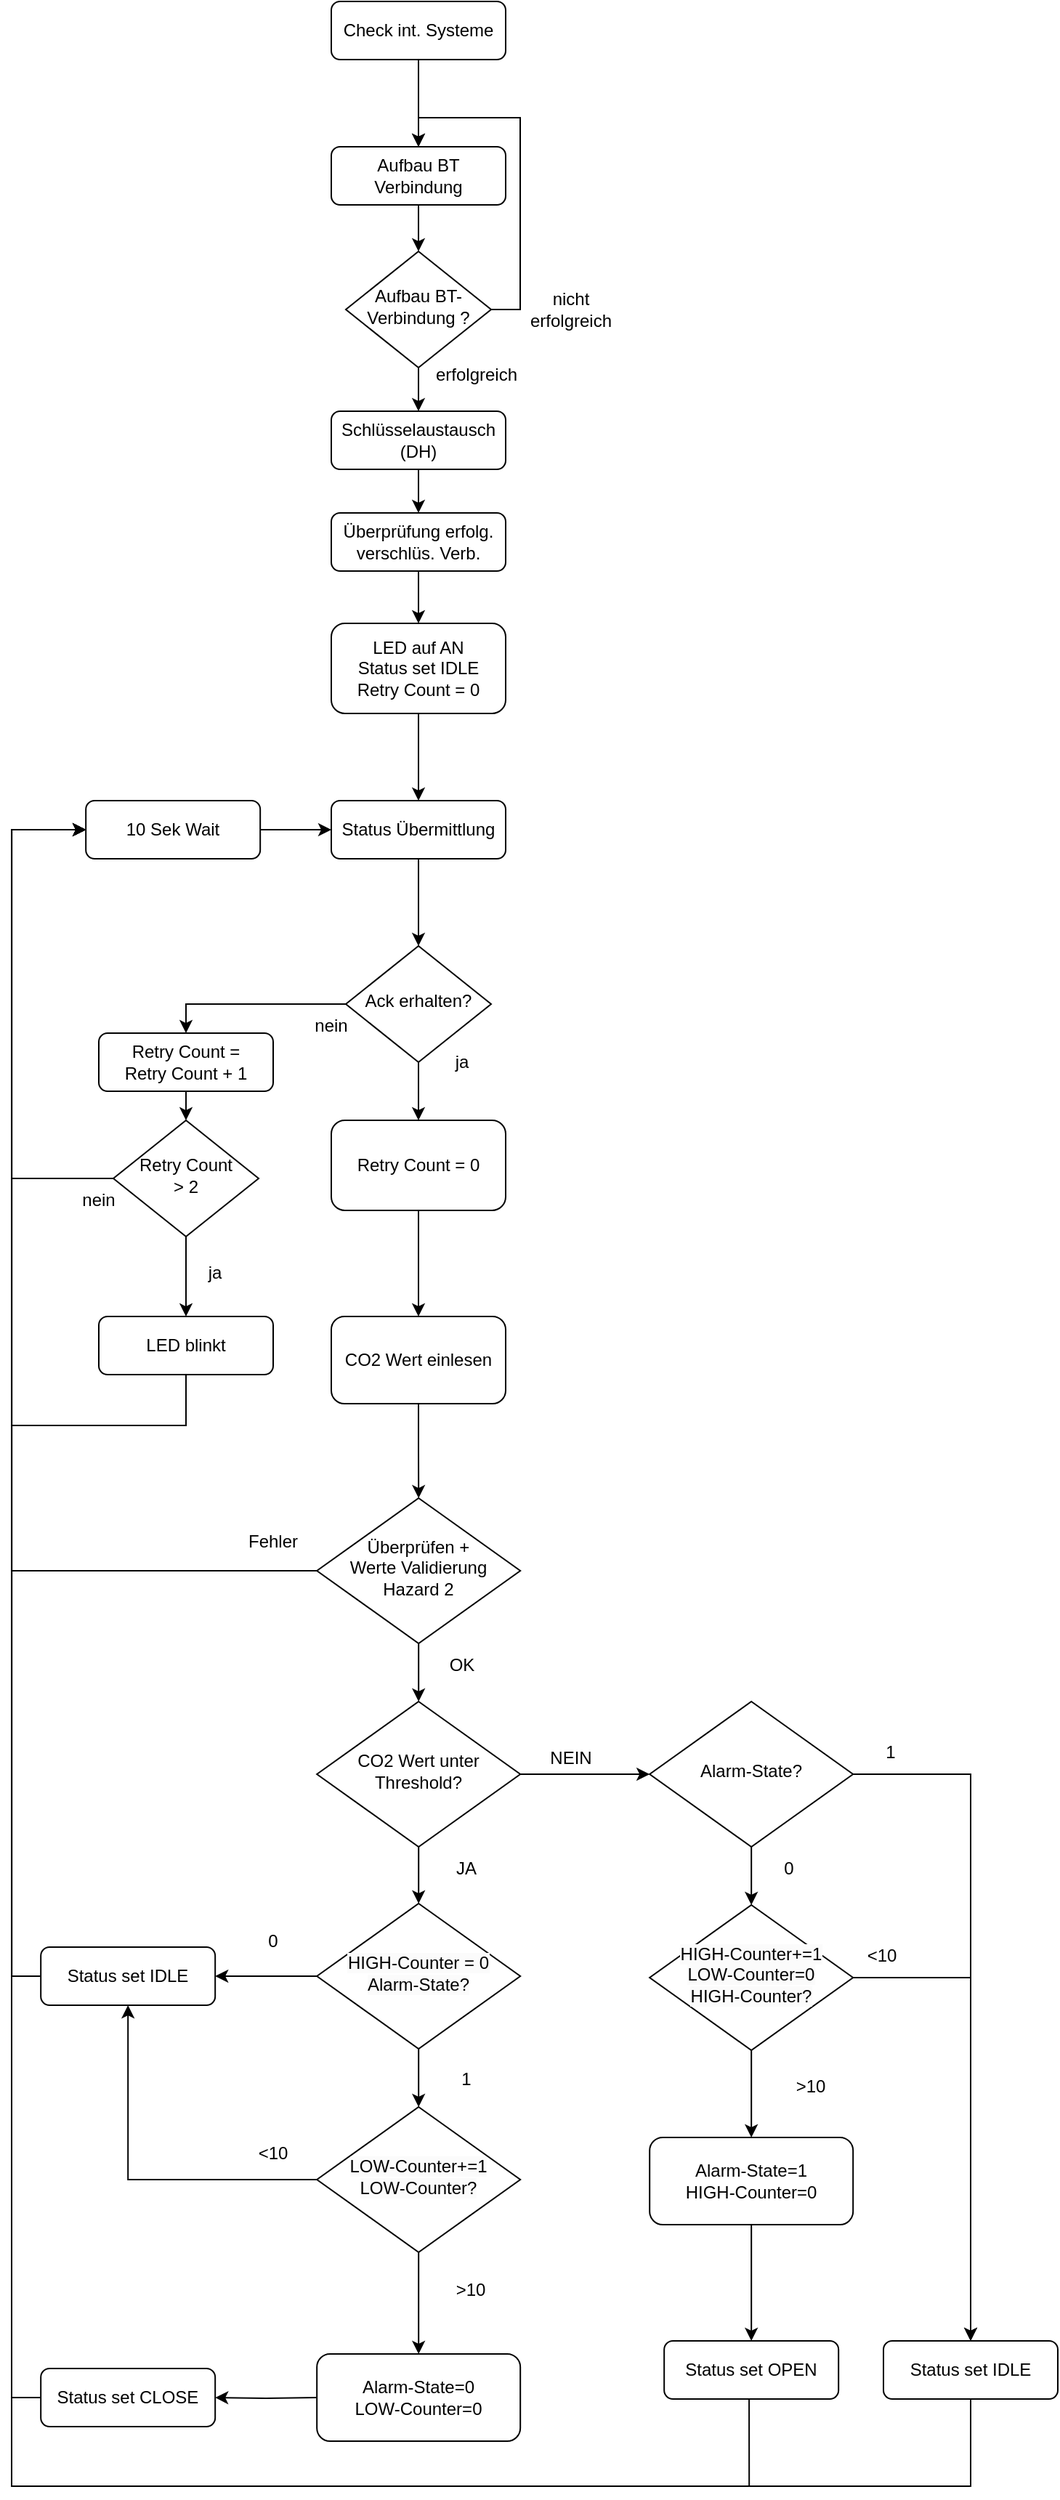 <mxfile version="24.7.17">
  <diagram id="C5RBs43oDa-KdzZeNtuy" name="Page-1">
    <mxGraphModel dx="2261" dy="1915" grid="1" gridSize="10" guides="1" tooltips="1" connect="1" arrows="1" fold="1" page="1" pageScale="1" pageWidth="827" pageHeight="1169" math="0" shadow="0">
      <root>
        <mxCell id="WIyWlLk6GJQsqaUBKTNV-0" />
        <mxCell id="WIyWlLk6GJQsqaUBKTNV-1" parent="WIyWlLk6GJQsqaUBKTNV-0" />
        <mxCell id="bFYY5UbtbK_55D-VxlWr-2" value="" style="edgeStyle=orthogonalEdgeStyle;rounded=0;orthogonalLoop=1;jettySize=auto;html=1;" parent="WIyWlLk6GJQsqaUBKTNV-1" source="ZAd-6QGFjv7Rye3IVCSr-0" target="bFYY5UbtbK_55D-VxlWr-0" edge="1">
          <mxGeometry relative="1" as="geometry" />
        </mxCell>
        <mxCell id="ZAd-6QGFjv7Rye3IVCSr-0" value="Check int. Systeme" style="rounded=1;whiteSpace=wrap;html=1;fontSize=12;glass=0;strokeWidth=1;shadow=0;" parent="WIyWlLk6GJQsqaUBKTNV-1" vertex="1">
          <mxGeometry x="160" y="-350" width="120" height="40" as="geometry" />
        </mxCell>
        <mxCell id="ZAd-6QGFjv7Rye3IVCSr-7" style="edgeStyle=orthogonalEdgeStyle;rounded=0;orthogonalLoop=1;jettySize=auto;html=1;entryX=0.5;entryY=0;entryDx=0;entryDy=0;" parent="WIyWlLk6GJQsqaUBKTNV-1" source="ZAd-6QGFjv7Rye3IVCSr-2" target="ZAd-6QGFjv7Rye3IVCSr-6" edge="1">
          <mxGeometry relative="1" as="geometry" />
        </mxCell>
        <mxCell id="bFYY5UbtbK_55D-VxlWr-1" style="edgeStyle=orthogonalEdgeStyle;rounded=0;orthogonalLoop=1;jettySize=auto;html=1;entryX=0.5;entryY=0;entryDx=0;entryDy=0;exitX=1;exitY=0.5;exitDx=0;exitDy=0;" parent="WIyWlLk6GJQsqaUBKTNV-1" source="ZAd-6QGFjv7Rye3IVCSr-2" target="bFYY5UbtbK_55D-VxlWr-0" edge="1">
          <mxGeometry relative="1" as="geometry">
            <mxPoint x="340" y="-282" as="targetPoint" />
          </mxGeometry>
        </mxCell>
        <mxCell id="ZAd-6QGFjv7Rye3IVCSr-2" value="Aufbau BT-Verbindung ?" style="rhombus;whiteSpace=wrap;html=1;shadow=0;fontFamily=Helvetica;fontSize=12;align=center;strokeWidth=1;spacing=6;spacingTop=-4;" parent="WIyWlLk6GJQsqaUBKTNV-1" vertex="1">
          <mxGeometry x="170" y="-178" width="100" height="80" as="geometry" />
        </mxCell>
        <mxCell id="ZAd-6QGFjv7Rye3IVCSr-5" value="nicht erfolgreich" style="text;html=1;align=center;verticalAlign=middle;whiteSpace=wrap;rounded=0;" parent="WIyWlLk6GJQsqaUBKTNV-1" vertex="1">
          <mxGeometry x="295.09" y="-153" width="60" height="30" as="geometry" />
        </mxCell>
        <mxCell id="ZAd-6QGFjv7Rye3IVCSr-9" style="edgeStyle=orthogonalEdgeStyle;rounded=0;orthogonalLoop=1;jettySize=auto;html=1;entryX=0.5;entryY=0;entryDx=0;entryDy=0;" parent="WIyWlLk6GJQsqaUBKTNV-1" source="ZAd-6QGFjv7Rye3IVCSr-6" target="ZAd-6QGFjv7Rye3IVCSr-8" edge="1">
          <mxGeometry relative="1" as="geometry" />
        </mxCell>
        <mxCell id="ZAd-6QGFjv7Rye3IVCSr-6" value="Schlüsselaustausch (DH)" style="rounded=1;whiteSpace=wrap;html=1;fontSize=12;glass=0;strokeWidth=1;shadow=0;" parent="WIyWlLk6GJQsqaUBKTNV-1" vertex="1">
          <mxGeometry x="160" y="-68" width="120" height="40" as="geometry" />
        </mxCell>
        <mxCell id="ZAd-6QGFjv7Rye3IVCSr-8" value="Überprüfung erfolg. verschlüs. Verb." style="rounded=1;whiteSpace=wrap;html=1;fontSize=12;glass=0;strokeWidth=1;shadow=0;" parent="WIyWlLk6GJQsqaUBKTNV-1" vertex="1">
          <mxGeometry x="160" y="2" width="120" height="40" as="geometry" />
        </mxCell>
        <mxCell id="ZAd-6QGFjv7Rye3IVCSr-27" style="edgeStyle=orthogonalEdgeStyle;rounded=0;orthogonalLoop=1;jettySize=auto;html=1;entryX=0.5;entryY=0;entryDx=0;entryDy=0;" parent="WIyWlLk6GJQsqaUBKTNV-1" source="ZAd-6QGFjv7Rye3IVCSr-10" target="ZAd-6QGFjv7Rye3IVCSr-12" edge="1">
          <mxGeometry relative="1" as="geometry" />
        </mxCell>
        <mxCell id="ZAd-6QGFjv7Rye3IVCSr-10" value="LED auf AN&lt;div&gt;Status set IDLE&lt;br&gt;Retry Count = 0&lt;/div&gt;" style="rounded=1;whiteSpace=wrap;html=1;fontSize=12;glass=0;strokeWidth=1;shadow=0;" parent="WIyWlLk6GJQsqaUBKTNV-1" vertex="1">
          <mxGeometry x="160" y="78" width="120" height="62" as="geometry" />
        </mxCell>
        <mxCell id="ZAd-6QGFjv7Rye3IVCSr-16" style="edgeStyle=orthogonalEdgeStyle;rounded=0;orthogonalLoop=1;jettySize=auto;html=1;entryX=0.5;entryY=0;entryDx=0;entryDy=0;" parent="WIyWlLk6GJQsqaUBKTNV-1" source="ZAd-6QGFjv7Rye3IVCSr-12" target="ZAd-6QGFjv7Rye3IVCSr-15" edge="1">
          <mxGeometry relative="1" as="geometry" />
        </mxCell>
        <mxCell id="ZAd-6QGFjv7Rye3IVCSr-12" value="Status Übermittlung" style="rounded=1;whiteSpace=wrap;html=1;fontSize=12;glass=0;strokeWidth=1;shadow=0;" parent="WIyWlLk6GJQsqaUBKTNV-1" vertex="1">
          <mxGeometry x="160" y="200" width="120" height="40" as="geometry" />
        </mxCell>
        <mxCell id="egU82q2bLinNp9g3snhx-2" style="edgeStyle=orthogonalEdgeStyle;rounded=0;orthogonalLoop=1;jettySize=auto;html=1;entryX=0.5;entryY=0;entryDx=0;entryDy=0;" edge="1" parent="WIyWlLk6GJQsqaUBKTNV-1" source="ZAd-6QGFjv7Rye3IVCSr-15" target="egU82q2bLinNp9g3snhx-0">
          <mxGeometry relative="1" as="geometry" />
        </mxCell>
        <mxCell id="egU82q2bLinNp9g3snhx-5" value="" style="edgeStyle=orthogonalEdgeStyle;rounded=0;orthogonalLoop=1;jettySize=auto;html=1;" edge="1" parent="WIyWlLk6GJQsqaUBKTNV-1" source="ZAd-6QGFjv7Rye3IVCSr-15" target="egU82q2bLinNp9g3snhx-4">
          <mxGeometry relative="1" as="geometry" />
        </mxCell>
        <mxCell id="ZAd-6QGFjv7Rye3IVCSr-15" value="Ack erhalten?" style="rhombus;whiteSpace=wrap;html=1;shadow=0;fontFamily=Helvetica;fontSize=12;align=center;strokeWidth=1;spacing=6;spacingTop=-4;" parent="WIyWlLk6GJQsqaUBKTNV-1" vertex="1">
          <mxGeometry x="170" y="300" width="100" height="80" as="geometry" />
        </mxCell>
        <mxCell id="ZAd-6QGFjv7Rye3IVCSr-18" value="ja" style="text;html=1;align=center;verticalAlign=middle;whiteSpace=wrap;rounded=0;" parent="WIyWlLk6GJQsqaUBKTNV-1" vertex="1">
          <mxGeometry x="220.09" y="365" width="60" height="30" as="geometry" />
        </mxCell>
        <mxCell id="ZAd-6QGFjv7Rye3IVCSr-20" value="nein" style="text;html=1;align=center;verticalAlign=middle;whiteSpace=wrap;rounded=0;" parent="WIyWlLk6GJQsqaUBKTNV-1" vertex="1">
          <mxGeometry x="130" y="340" width="60" height="30" as="geometry" />
        </mxCell>
        <mxCell id="ZAd-6QGFjv7Rye3IVCSr-34" value="erfolgreich" style="text;html=1;align=center;verticalAlign=middle;whiteSpace=wrap;rounded=0;" parent="WIyWlLk6GJQsqaUBKTNV-1" vertex="1">
          <mxGeometry x="230" y="-108" width="60" height="30" as="geometry" />
        </mxCell>
        <mxCell id="0V_6ufcK63HUyqijZQsY-9" style="edgeStyle=orthogonalEdgeStyle;rounded=0;orthogonalLoop=1;jettySize=auto;html=1;entryX=0.5;entryY=0;entryDx=0;entryDy=0;" parent="WIyWlLk6GJQsqaUBKTNV-1" target="ZAd-6QGFjv7Rye3IVCSr-10" edge="1">
          <mxGeometry relative="1" as="geometry">
            <mxPoint x="220.0" y="42.0" as="sourcePoint" />
          </mxGeometry>
        </mxCell>
        <mxCell id="ZStzPt_jmqe4mK9C0tq1-55" style="edgeStyle=orthogonalEdgeStyle;rounded=0;orthogonalLoop=1;jettySize=auto;html=1;entryX=0.5;entryY=0;entryDx=0;entryDy=0;" parent="WIyWlLk6GJQsqaUBKTNV-1" source="ZStzPt_jmqe4mK9C0tq1-56" target="ZStzPt_jmqe4mK9C0tq1-91" edge="1">
          <mxGeometry relative="1" as="geometry" />
        </mxCell>
        <mxCell id="TKPmXBek96PDHjaMDh5O-23" style="edgeStyle=orthogonalEdgeStyle;rounded=0;orthogonalLoop=1;jettySize=auto;html=1;entryX=0;entryY=0.5;entryDx=0;entryDy=0;" parent="WIyWlLk6GJQsqaUBKTNV-1" source="ZStzPt_jmqe4mK9C0tq1-56" target="ZStzPt_jmqe4mK9C0tq1-62" edge="1">
          <mxGeometry relative="1" as="geometry">
            <mxPoint x="-110" y="340" as="targetPoint" />
            <Array as="points">
              <mxPoint x="-60" y="730" />
              <mxPoint x="-60" y="220" />
            </Array>
          </mxGeometry>
        </mxCell>
        <mxCell id="ZStzPt_jmqe4mK9C0tq1-56" value="Überprüfen + &lt;br&gt;Werte Validierung&lt;br&gt;Hazard 2" style="rhombus;whiteSpace=wrap;html=1;shadow=0;fontFamily=Helvetica;fontSize=12;align=center;strokeWidth=1;spacing=6;spacingTop=-4;" parent="WIyWlLk6GJQsqaUBKTNV-1" vertex="1">
          <mxGeometry x="150.09" y="680" width="140" height="100" as="geometry" />
        </mxCell>
        <mxCell id="ZStzPt_jmqe4mK9C0tq1-57" value="OK" style="text;html=1;align=center;verticalAlign=middle;whiteSpace=wrap;rounded=0;" parent="WIyWlLk6GJQsqaUBKTNV-1" vertex="1">
          <mxGeometry x="220.09" y="780" width="60" height="30" as="geometry" />
        </mxCell>
        <mxCell id="ZStzPt_jmqe4mK9C0tq1-59" style="edgeStyle=orthogonalEdgeStyle;rounded=0;orthogonalLoop=1;jettySize=auto;html=1;entryX=0.5;entryY=0;entryDx=0;entryDy=0;" parent="WIyWlLk6GJQsqaUBKTNV-1" source="ZStzPt_jmqe4mK9C0tq1-60" target="ZStzPt_jmqe4mK9C0tq1-67" edge="1">
          <mxGeometry relative="1" as="geometry" />
        </mxCell>
        <mxCell id="ZStzPt_jmqe4mK9C0tq1-108" style="edgeStyle=orthogonalEdgeStyle;rounded=0;orthogonalLoop=1;jettySize=auto;html=1;entryX=1;entryY=0.5;entryDx=0;entryDy=0;" parent="WIyWlLk6GJQsqaUBKTNV-1" source="ZStzPt_jmqe4mK9C0tq1-60" target="ZStzPt_jmqe4mK9C0tq1-107" edge="1">
          <mxGeometry relative="1" as="geometry" />
        </mxCell>
        <mxCell id="ZStzPt_jmqe4mK9C0tq1-60" value="&lt;span style=&quot;color: rgb(0, 0, 0); font-family: Helvetica; font-size: 12px; font-style: normal; font-variant-ligatures: normal; font-variant-caps: normal; font-weight: 400; letter-spacing: normal; orphans: 2; text-align: center; text-indent: 0px; text-transform: none; widows: 2; word-spacing: 0px; -webkit-text-stroke-width: 0px; white-space: normal; background-color: rgb(251, 251, 251); text-decoration-thickness: initial; text-decoration-style: initial; text-decoration-color: initial; display: inline !important; float: none;&quot;&gt;HIGH-Counter = 0&lt;br&gt;Alarm-State?&lt;/span&gt;" style="rhombus;whiteSpace=wrap;html=1;shadow=0;fontFamily=Helvetica;fontSize=12;align=center;strokeWidth=1;spacing=6;spacingTop=-4;" parent="WIyWlLk6GJQsqaUBKTNV-1" vertex="1">
          <mxGeometry x="150.09" y="959" width="140" height="100" as="geometry" />
        </mxCell>
        <mxCell id="TKPmXBek96PDHjaMDh5O-14" style="edgeStyle=orthogonalEdgeStyle;rounded=0;orthogonalLoop=1;jettySize=auto;html=1;entryX=0;entryY=0.5;entryDx=0;entryDy=0;" parent="WIyWlLk6GJQsqaUBKTNV-1" source="ZStzPt_jmqe4mK9C0tq1-62" target="ZAd-6QGFjv7Rye3IVCSr-12" edge="1">
          <mxGeometry relative="1" as="geometry" />
        </mxCell>
        <mxCell id="ZStzPt_jmqe4mK9C0tq1-62" value="10 Sek Wait" style="rounded=1;whiteSpace=wrap;html=1;fontSize=12;glass=0;strokeWidth=1;shadow=0;" parent="WIyWlLk6GJQsqaUBKTNV-1" vertex="1">
          <mxGeometry x="-8.91" y="200" width="120" height="40" as="geometry" />
        </mxCell>
        <mxCell id="ZStzPt_jmqe4mK9C0tq1-63" value="0" style="text;html=1;align=center;verticalAlign=middle;whiteSpace=wrap;rounded=0;" parent="WIyWlLk6GJQsqaUBKTNV-1" vertex="1">
          <mxGeometry x="90.09" y="970" width="60" height="30" as="geometry" />
        </mxCell>
        <mxCell id="ZStzPt_jmqe4mK9C0tq1-64" value="1" style="text;html=1;align=center;verticalAlign=middle;whiteSpace=wrap;rounded=0;" parent="WIyWlLk6GJQsqaUBKTNV-1" vertex="1">
          <mxGeometry x="223.09" y="1065" width="60" height="30" as="geometry" />
        </mxCell>
        <mxCell id="ZStzPt_jmqe4mK9C0tq1-66" style="edgeStyle=orthogonalEdgeStyle;rounded=0;orthogonalLoop=1;jettySize=auto;html=1;entryX=0.5;entryY=0;entryDx=0;entryDy=0;" parent="WIyWlLk6GJQsqaUBKTNV-1" source="ZStzPt_jmqe4mK9C0tq1-67" target="ZStzPt_jmqe4mK9C0tq1-70" edge="1">
          <mxGeometry relative="1" as="geometry">
            <mxPoint x="220.09" y="1269" as="targetPoint" />
          </mxGeometry>
        </mxCell>
        <mxCell id="ZStzPt_jmqe4mK9C0tq1-110" style="edgeStyle=orthogonalEdgeStyle;rounded=0;orthogonalLoop=1;jettySize=auto;html=1;entryX=0.5;entryY=1;entryDx=0;entryDy=0;" parent="WIyWlLk6GJQsqaUBKTNV-1" source="ZStzPt_jmqe4mK9C0tq1-67" target="ZStzPt_jmqe4mK9C0tq1-107" edge="1">
          <mxGeometry relative="1" as="geometry" />
        </mxCell>
        <mxCell id="ZStzPt_jmqe4mK9C0tq1-67" value="&lt;span style=&quot;color: rgb(0, 0, 0); font-family: Helvetica; font-size: 12px; font-style: normal; font-variant-ligatures: normal; font-variant-caps: normal; font-weight: 400; letter-spacing: normal; orphans: 2; text-align: center; text-indent: 0px; text-transform: none; widows: 2; word-spacing: 0px; -webkit-text-stroke-width: 0px; white-space: normal; background-color: rgb(251, 251, 251); text-decoration-thickness: initial; text-decoration-style: initial; text-decoration-color: initial; display: inline !important; float: none;&quot;&gt;LOW-Counter+=1&lt;/span&gt;&lt;div&gt;&lt;span style=&quot;color: rgb(0, 0, 0); font-family: Helvetica; font-size: 12px; font-style: normal; font-variant-ligatures: normal; font-variant-caps: normal; font-weight: 400; letter-spacing: normal; orphans: 2; text-align: center; text-indent: 0px; text-transform: none; widows: 2; word-spacing: 0px; -webkit-text-stroke-width: 0px; white-space: normal; background-color: rgb(251, 251, 251); text-decoration-thickness: initial; text-decoration-style: initial; text-decoration-color: initial; display: inline !important; float: none;&quot;&gt;LOW-Counter?&lt;br&gt;&lt;/span&gt;&lt;/div&gt;" style="rhombus;whiteSpace=wrap;html=1;shadow=0;fontFamily=Helvetica;fontSize=12;align=center;strokeWidth=1;spacing=6;spacingTop=-4;" parent="WIyWlLk6GJQsqaUBKTNV-1" vertex="1">
          <mxGeometry x="150.09" y="1099" width="140" height="100" as="geometry" />
        </mxCell>
        <mxCell id="ZStzPt_jmqe4mK9C0tq1-68" value="&amp;lt;10" style="text;html=1;align=center;verticalAlign=middle;whiteSpace=wrap;rounded=0;" parent="WIyWlLk6GJQsqaUBKTNV-1" vertex="1">
          <mxGeometry x="90.09" y="1116" width="60" height="30" as="geometry" />
        </mxCell>
        <mxCell id="ZStzPt_jmqe4mK9C0tq1-94" style="edgeStyle=orthogonalEdgeStyle;rounded=0;orthogonalLoop=1;jettySize=auto;html=1;entryX=1;entryY=0.5;entryDx=0;entryDy=0;" parent="WIyWlLk6GJQsqaUBKTNV-1" target="ZStzPt_jmqe4mK9C0tq1-95" edge="1">
          <mxGeometry relative="1" as="geometry">
            <mxPoint x="110.09" y="1299" as="targetPoint" />
            <mxPoint x="150.09" y="1299" as="sourcePoint" />
          </mxGeometry>
        </mxCell>
        <mxCell id="ZStzPt_jmqe4mK9C0tq1-70" value="Alarm-State=0&lt;br&gt;LOW-Counter=0" style="rounded=1;whiteSpace=wrap;html=1;fontSize=12;glass=0;strokeWidth=1;shadow=0;" parent="WIyWlLk6GJQsqaUBKTNV-1" vertex="1">
          <mxGeometry x="150.09" y="1269" width="140" height="60" as="geometry" />
        </mxCell>
        <mxCell id="ZStzPt_jmqe4mK9C0tq1-74" value="Fehler" style="text;html=1;align=center;verticalAlign=middle;whiteSpace=wrap;rounded=0;" parent="WIyWlLk6GJQsqaUBKTNV-1" vertex="1">
          <mxGeometry x="90.09" y="695" width="60" height="30" as="geometry" />
        </mxCell>
        <mxCell id="ZStzPt_jmqe4mK9C0tq1-76" style="edgeStyle=orthogonalEdgeStyle;rounded=0;orthogonalLoop=1;jettySize=auto;html=1;entryX=0.5;entryY=0;entryDx=0;entryDy=0;" parent="WIyWlLk6GJQsqaUBKTNV-1" source="ZStzPt_jmqe4mK9C0tq1-78" target="ZStzPt_jmqe4mK9C0tq1-82" edge="1">
          <mxGeometry relative="1" as="geometry" />
        </mxCell>
        <mxCell id="ZStzPt_jmqe4mK9C0tq1-77" style="edgeStyle=orthogonalEdgeStyle;rounded=0;orthogonalLoop=1;jettySize=auto;html=1;entryX=0.5;entryY=0;entryDx=0;entryDy=0;" parent="WIyWlLk6GJQsqaUBKTNV-1" source="ZStzPt_jmqe4mK9C0tq1-78" target="ZStzPt_jmqe4mK9C0tq1-111" edge="1">
          <mxGeometry relative="1" as="geometry" />
        </mxCell>
        <mxCell id="ZStzPt_jmqe4mK9C0tq1-78" value="Alarm-State?" style="rhombus;whiteSpace=wrap;html=1;shadow=0;fontFamily=Helvetica;fontSize=12;align=center;strokeWidth=1;spacing=6;spacingTop=-4;" parent="WIyWlLk6GJQsqaUBKTNV-1" vertex="1">
          <mxGeometry x="379.09" y="820" width="140" height="100" as="geometry" />
        </mxCell>
        <mxCell id="ZStzPt_jmqe4mK9C0tq1-79" value="1" style="text;html=1;align=center;verticalAlign=middle;whiteSpace=wrap;rounded=0;" parent="WIyWlLk6GJQsqaUBKTNV-1" vertex="1">
          <mxGeometry x="515.09" y="840" width="60" height="30" as="geometry" />
        </mxCell>
        <mxCell id="ZStzPt_jmqe4mK9C0tq1-81" style="edgeStyle=orthogonalEdgeStyle;rounded=0;orthogonalLoop=1;jettySize=auto;html=1;entryX=0.5;entryY=0;entryDx=0;entryDy=0;" parent="WIyWlLk6GJQsqaUBKTNV-1" source="ZStzPt_jmqe4mK9C0tq1-82" target="ZStzPt_jmqe4mK9C0tq1-87" edge="1">
          <mxGeometry relative="1" as="geometry" />
        </mxCell>
        <mxCell id="TKPmXBek96PDHjaMDh5O-10" style="edgeStyle=orthogonalEdgeStyle;rounded=0;orthogonalLoop=1;jettySize=auto;html=1;entryX=0.5;entryY=0;entryDx=0;entryDy=0;" parent="WIyWlLk6GJQsqaUBKTNV-1" source="ZStzPt_jmqe4mK9C0tq1-82" target="ZStzPt_jmqe4mK9C0tq1-111" edge="1">
          <mxGeometry relative="1" as="geometry" />
        </mxCell>
        <mxCell id="ZStzPt_jmqe4mK9C0tq1-82" value="&lt;span style=&quot;color: rgb(0, 0, 0); font-family: Helvetica; font-size: 12px; font-style: normal; font-variant-ligatures: normal; font-variant-caps: normal; font-weight: 400; letter-spacing: normal; orphans: 2; text-align: center; text-indent: 0px; text-transform: none; widows: 2; word-spacing: 0px; -webkit-text-stroke-width: 0px; white-space: normal; background-color: rgb(251, 251, 251); text-decoration-thickness: initial; text-decoration-style: initial; text-decoration-color: initial; display: inline !important; float: none;&quot;&gt;HIGH-Counter+=1&lt;/span&gt;&lt;div&gt;&lt;span style=&quot;color: rgb(0, 0, 0); font-family: Helvetica; font-size: 12px; font-style: normal; font-variant-ligatures: normal; font-variant-caps: normal; font-weight: 400; letter-spacing: normal; orphans: 2; text-align: center; text-indent: 0px; text-transform: none; widows: 2; word-spacing: 0px; -webkit-text-stroke-width: 0px; white-space: normal; background-color: rgb(251, 251, 251); text-decoration-thickness: initial; text-decoration-style: initial; text-decoration-color: initial; display: inline !important; float: none;&quot;&gt;LOW-Counter=0&lt;/span&gt;&lt;/div&gt;&lt;div&gt;&lt;span style=&quot;color: rgb(0, 0, 0); font-family: Helvetica; font-size: 12px; font-style: normal; font-variant-ligatures: normal; font-variant-caps: normal; font-weight: 400; letter-spacing: normal; orphans: 2; text-align: center; text-indent: 0px; text-transform: none; widows: 2; word-spacing: 0px; -webkit-text-stroke-width: 0px; white-space: normal; background-color: rgb(251, 251, 251); text-decoration-thickness: initial; text-decoration-style: initial; text-decoration-color: initial; display: inline !important; float: none;&quot;&gt;HIGH-Counter?&lt;/span&gt;&lt;/div&gt;" style="rhombus;whiteSpace=wrap;html=1;shadow=0;fontFamily=Helvetica;fontSize=12;align=center;strokeWidth=1;spacing=6;spacingTop=-4;" parent="WIyWlLk6GJQsqaUBKTNV-1" vertex="1">
          <mxGeometry x="379.09" y="960" width="140" height="100" as="geometry" />
        </mxCell>
        <mxCell id="ZStzPt_jmqe4mK9C0tq1-83" value="0" style="text;html=1;align=center;verticalAlign=middle;whiteSpace=wrap;rounded=0;" parent="WIyWlLk6GJQsqaUBKTNV-1" vertex="1">
          <mxGeometry x="445.09" y="920" width="60" height="30" as="geometry" />
        </mxCell>
        <mxCell id="ZStzPt_jmqe4mK9C0tq1-85" value="&amp;lt;10" style="text;html=1;align=center;verticalAlign=middle;whiteSpace=wrap;rounded=0;" parent="WIyWlLk6GJQsqaUBKTNV-1" vertex="1">
          <mxGeometry x="509.09" y="980" width="60" height="30" as="geometry" />
        </mxCell>
        <mxCell id="TKPmXBek96PDHjaMDh5O-8" value="" style="edgeStyle=orthogonalEdgeStyle;rounded=0;orthogonalLoop=1;jettySize=auto;html=1;" parent="WIyWlLk6GJQsqaUBKTNV-1" source="ZStzPt_jmqe4mK9C0tq1-87" target="ZStzPt_jmqe4mK9C0tq1-102" edge="1">
          <mxGeometry relative="1" as="geometry" />
        </mxCell>
        <mxCell id="ZStzPt_jmqe4mK9C0tq1-87" value="Alarm-State=1&lt;br&gt;HIGH-Counter=0" style="rounded=1;whiteSpace=wrap;html=1;fontSize=12;glass=0;strokeWidth=1;shadow=0;" parent="WIyWlLk6GJQsqaUBKTNV-1" vertex="1">
          <mxGeometry x="379.09" y="1120" width="140" height="60" as="geometry" />
        </mxCell>
        <mxCell id="ZStzPt_jmqe4mK9C0tq1-88" value="&amp;gt;10" style="text;html=1;align=center;verticalAlign=middle;whiteSpace=wrap;rounded=0;" parent="WIyWlLk6GJQsqaUBKTNV-1" vertex="1">
          <mxGeometry x="460.09" y="1070" width="60" height="30" as="geometry" />
        </mxCell>
        <mxCell id="ZStzPt_jmqe4mK9C0tq1-89" style="edgeStyle=orthogonalEdgeStyle;rounded=0;orthogonalLoop=1;jettySize=auto;html=1;entryX=0.5;entryY=0;entryDx=0;entryDy=0;" parent="WIyWlLk6GJQsqaUBKTNV-1" source="ZStzPt_jmqe4mK9C0tq1-91" target="ZStzPt_jmqe4mK9C0tq1-60" edge="1">
          <mxGeometry relative="1" as="geometry" />
        </mxCell>
        <mxCell id="ZStzPt_jmqe4mK9C0tq1-90" style="edgeStyle=orthogonalEdgeStyle;rounded=0;orthogonalLoop=1;jettySize=auto;html=1;entryX=0;entryY=0.5;entryDx=0;entryDy=0;" parent="WIyWlLk6GJQsqaUBKTNV-1" source="ZStzPt_jmqe4mK9C0tq1-91" target="ZStzPt_jmqe4mK9C0tq1-78" edge="1">
          <mxGeometry relative="1" as="geometry" />
        </mxCell>
        <mxCell id="ZStzPt_jmqe4mK9C0tq1-91" value="CO2 Wert unter&lt;div&gt;Threshold?&lt;/div&gt;" style="rhombus;whiteSpace=wrap;html=1;shadow=0;fontFamily=Helvetica;fontSize=12;align=center;strokeWidth=1;spacing=6;spacingTop=-4;" parent="WIyWlLk6GJQsqaUBKTNV-1" vertex="1">
          <mxGeometry x="150.09" y="820" width="140" height="100" as="geometry" />
        </mxCell>
        <mxCell id="ZStzPt_jmqe4mK9C0tq1-92" value="JA" style="text;html=1;align=center;verticalAlign=middle;whiteSpace=wrap;rounded=0;" parent="WIyWlLk6GJQsqaUBKTNV-1" vertex="1">
          <mxGeometry x="223.09" y="920" width="60" height="30" as="geometry" />
        </mxCell>
        <mxCell id="ZStzPt_jmqe4mK9C0tq1-93" value="NEIN" style="text;html=1;align=center;verticalAlign=middle;whiteSpace=wrap;rounded=0;" parent="WIyWlLk6GJQsqaUBKTNV-1" vertex="1">
          <mxGeometry x="295.09" y="844" width="60" height="30" as="geometry" />
        </mxCell>
        <mxCell id="ZStzPt_jmqe4mK9C0tq1-96" style="edgeStyle=orthogonalEdgeStyle;rounded=0;orthogonalLoop=1;jettySize=auto;html=1;entryX=0;entryY=0.5;entryDx=0;entryDy=0;" parent="WIyWlLk6GJQsqaUBKTNV-1" source="ZStzPt_jmqe4mK9C0tq1-95" target="ZStzPt_jmqe4mK9C0tq1-62" edge="1">
          <mxGeometry relative="1" as="geometry">
            <Array as="points">
              <mxPoint x="-60" y="1299" />
              <mxPoint x="-60" y="220" />
            </Array>
          </mxGeometry>
        </mxCell>
        <mxCell id="ZStzPt_jmqe4mK9C0tq1-95" value="Status set CLOSE" style="rounded=1;whiteSpace=wrap;html=1;fontSize=12;glass=0;strokeWidth=1;shadow=0;" parent="WIyWlLk6GJQsqaUBKTNV-1" vertex="1">
          <mxGeometry x="-39.91" y="1279" width="120" height="40" as="geometry" />
        </mxCell>
        <mxCell id="TKPmXBek96PDHjaMDh5O-9" style="edgeStyle=orthogonalEdgeStyle;rounded=0;orthogonalLoop=1;jettySize=auto;html=1;entryX=0;entryY=0.5;entryDx=0;entryDy=0;" parent="WIyWlLk6GJQsqaUBKTNV-1" target="ZStzPt_jmqe4mK9C0tq1-62" edge="1">
          <mxGeometry relative="1" as="geometry">
            <mxPoint x="-91.55" y="840" as="targetPoint" />
            <mxPoint x="447.55" y="1300" as="sourcePoint" />
            <Array as="points">
              <mxPoint x="448" y="1360" />
              <mxPoint x="-60" y="1360" />
              <mxPoint x="-60" y="220" />
            </Array>
          </mxGeometry>
        </mxCell>
        <mxCell id="ZStzPt_jmqe4mK9C0tq1-102" value="Status set OPEN" style="rounded=1;whiteSpace=wrap;html=1;fontSize=12;glass=0;strokeWidth=1;shadow=0;" parent="WIyWlLk6GJQsqaUBKTNV-1" vertex="1">
          <mxGeometry x="389.09" y="1260" width="120" height="40" as="geometry" />
        </mxCell>
        <mxCell id="TKPmXBek96PDHjaMDh5O-15" style="edgeStyle=orthogonalEdgeStyle;rounded=0;orthogonalLoop=1;jettySize=auto;html=1;exitX=0;exitY=0.5;exitDx=0;exitDy=0;entryX=0;entryY=0.5;entryDx=0;entryDy=0;" parent="WIyWlLk6GJQsqaUBKTNV-1" source="ZStzPt_jmqe4mK9C0tq1-107" target="ZStzPt_jmqe4mK9C0tq1-62" edge="1">
          <mxGeometry relative="1" as="geometry" />
        </mxCell>
        <mxCell id="ZStzPt_jmqe4mK9C0tq1-107" value="Status set IDLE" style="rounded=1;whiteSpace=wrap;html=1;fontSize=12;glass=0;strokeWidth=1;shadow=0;" parent="WIyWlLk6GJQsqaUBKTNV-1" vertex="1">
          <mxGeometry x="-39.91" y="989" width="120" height="40" as="geometry" />
        </mxCell>
        <mxCell id="TKPmXBek96PDHjaMDh5O-11" style="edgeStyle=orthogonalEdgeStyle;rounded=0;orthogonalLoop=1;jettySize=auto;html=1;entryX=0;entryY=0.5;entryDx=0;entryDy=0;" parent="WIyWlLk6GJQsqaUBKTNV-1" source="ZStzPt_jmqe4mK9C0tq1-111" target="ZStzPt_jmqe4mK9C0tq1-62" edge="1">
          <mxGeometry relative="1" as="geometry">
            <mxPoint x="-40" y="220" as="targetPoint" />
            <Array as="points">
              <mxPoint x="600" y="1360" />
              <mxPoint x="-60" y="1360" />
              <mxPoint x="-60" y="220" />
            </Array>
          </mxGeometry>
        </mxCell>
        <mxCell id="ZStzPt_jmqe4mK9C0tq1-111" value="Status set IDLE" style="rounded=1;whiteSpace=wrap;html=1;fontSize=12;glass=0;strokeWidth=1;shadow=0;" parent="WIyWlLk6GJQsqaUBKTNV-1" vertex="1">
          <mxGeometry x="540" y="1260" width="120" height="40" as="geometry" />
        </mxCell>
        <mxCell id="ZStzPt_jmqe4mK9C0tq1-122" value="&amp;gt;10" style="text;html=1;align=center;verticalAlign=middle;whiteSpace=wrap;rounded=0;" parent="WIyWlLk6GJQsqaUBKTNV-1" vertex="1">
          <mxGeometry x="226" y="1210" width="60" height="30" as="geometry" />
        </mxCell>
        <mxCell id="TKPmXBek96PDHjaMDh5O-16" style="edgeStyle=orthogonalEdgeStyle;rounded=0;orthogonalLoop=1;jettySize=auto;html=1;entryX=0;entryY=0.5;entryDx=0;entryDy=0;" parent="WIyWlLk6GJQsqaUBKTNV-1" source="TKPmXBek96PDHjaMDh5O-5" target="ZStzPt_jmqe4mK9C0tq1-62" edge="1">
          <mxGeometry relative="1" as="geometry">
            <Array as="points">
              <mxPoint x="-60" y="460" />
              <mxPoint x="-60" y="220" />
            </Array>
          </mxGeometry>
        </mxCell>
        <mxCell id="TKPmXBek96PDHjaMDh5O-21" value="" style="edgeStyle=orthogonalEdgeStyle;rounded=0;orthogonalLoop=1;jettySize=auto;html=1;" parent="WIyWlLk6GJQsqaUBKTNV-1" source="TKPmXBek96PDHjaMDh5O-5" target="TKPmXBek96PDHjaMDh5O-20" edge="1">
          <mxGeometry relative="1" as="geometry" />
        </mxCell>
        <mxCell id="TKPmXBek96PDHjaMDh5O-5" value="Retry Count &lt;br&gt;&amp;gt; 2" style="rhombus;whiteSpace=wrap;html=1;shadow=0;fontFamily=Helvetica;fontSize=12;align=center;strokeWidth=1;spacing=6;spacingTop=-4;" parent="WIyWlLk6GJQsqaUBKTNV-1" vertex="1">
          <mxGeometry x="10.0" y="420" width="100" height="80" as="geometry" />
        </mxCell>
        <mxCell id="TKPmXBek96PDHjaMDh5O-18" value="ja" style="text;html=1;align=center;verticalAlign=middle;whiteSpace=wrap;rounded=0;" parent="WIyWlLk6GJQsqaUBKTNV-1" vertex="1">
          <mxGeometry x="50" y="510" width="60" height="30" as="geometry" />
        </mxCell>
        <mxCell id="TKPmXBek96PDHjaMDh5O-22" style="edgeStyle=orthogonalEdgeStyle;rounded=0;orthogonalLoop=1;jettySize=auto;html=1;entryX=0;entryY=0.5;entryDx=0;entryDy=0;" parent="WIyWlLk6GJQsqaUBKTNV-1" source="TKPmXBek96PDHjaMDh5O-20" target="ZStzPt_jmqe4mK9C0tq1-62" edge="1">
          <mxGeometry relative="1" as="geometry">
            <mxPoint x="60" y="590" as="targetPoint" />
            <Array as="points">
              <mxPoint x="60" y="630" />
              <mxPoint x="-60" y="630" />
              <mxPoint x="-60" y="220" />
            </Array>
          </mxGeometry>
        </mxCell>
        <mxCell id="TKPmXBek96PDHjaMDh5O-20" value="LED blin&lt;span style=&quot;background-color: initial;&quot;&gt;kt&lt;/span&gt;" style="rounded=1;whiteSpace=wrap;html=1;fontSize=12;glass=0;strokeWidth=1;shadow=0;" parent="WIyWlLk6GJQsqaUBKTNV-1" vertex="1">
          <mxGeometry y="555" width="120" height="40" as="geometry" />
        </mxCell>
        <mxCell id="TKPmXBek96PDHjaMDh5O-24" value="nein" style="text;html=1;align=center;verticalAlign=middle;whiteSpace=wrap;rounded=0;" parent="WIyWlLk6GJQsqaUBKTNV-1" vertex="1">
          <mxGeometry x="-30" y="460" width="60" height="30" as="geometry" />
        </mxCell>
        <mxCell id="TKPmXBek96PDHjaMDh5O-26" style="edgeStyle=orthogonalEdgeStyle;rounded=0;orthogonalLoop=1;jettySize=auto;html=1;" parent="WIyWlLk6GJQsqaUBKTNV-1" source="TKPmXBek96PDHjaMDh5O-25" target="ZStzPt_jmqe4mK9C0tq1-56" edge="1">
          <mxGeometry relative="1" as="geometry" />
        </mxCell>
        <mxCell id="TKPmXBek96PDHjaMDh5O-25" value="CO2 Wert einlesen" style="rounded=1;whiteSpace=wrap;html=1;" parent="WIyWlLk6GJQsqaUBKTNV-1" vertex="1">
          <mxGeometry x="160" y="555" width="120" height="60" as="geometry" />
        </mxCell>
        <mxCell id="bFYY5UbtbK_55D-VxlWr-4" value="" style="edgeStyle=orthogonalEdgeStyle;rounded=0;orthogonalLoop=1;jettySize=auto;html=1;" parent="WIyWlLk6GJQsqaUBKTNV-1" source="bFYY5UbtbK_55D-VxlWr-0" target="ZAd-6QGFjv7Rye3IVCSr-2" edge="1">
          <mxGeometry relative="1" as="geometry" />
        </mxCell>
        <mxCell id="bFYY5UbtbK_55D-VxlWr-0" value="Aufbau BT Verbindung" style="rounded=1;whiteSpace=wrap;html=1;fontSize=12;glass=0;strokeWidth=1;shadow=0;" parent="WIyWlLk6GJQsqaUBKTNV-1" vertex="1">
          <mxGeometry x="160" y="-250" width="120" height="40" as="geometry" />
        </mxCell>
        <mxCell id="egU82q2bLinNp9g3snhx-1" value="" style="edgeStyle=orthogonalEdgeStyle;rounded=0;orthogonalLoop=1;jettySize=auto;html=1;" edge="1" parent="WIyWlLk6GJQsqaUBKTNV-1" source="egU82q2bLinNp9g3snhx-0">
          <mxGeometry relative="1" as="geometry">
            <mxPoint x="60" y="420" as="targetPoint" />
          </mxGeometry>
        </mxCell>
        <mxCell id="egU82q2bLinNp9g3snhx-0" value="Retry Count = &lt;br&gt;Retry Count + 1" style="rounded=1;whiteSpace=wrap;html=1;fontSize=12;glass=0;strokeWidth=1;shadow=0;" vertex="1" parent="WIyWlLk6GJQsqaUBKTNV-1">
          <mxGeometry y="360" width="120" height="40" as="geometry" />
        </mxCell>
        <mxCell id="egU82q2bLinNp9g3snhx-6" value="" style="edgeStyle=orthogonalEdgeStyle;rounded=0;orthogonalLoop=1;jettySize=auto;html=1;" edge="1" parent="WIyWlLk6GJQsqaUBKTNV-1" source="egU82q2bLinNp9g3snhx-4" target="TKPmXBek96PDHjaMDh5O-25">
          <mxGeometry relative="1" as="geometry" />
        </mxCell>
        <mxCell id="egU82q2bLinNp9g3snhx-4" value="&lt;div&gt;Retry Count = 0&lt;/div&gt;" style="rounded=1;whiteSpace=wrap;html=1;fontSize=12;glass=0;strokeWidth=1;shadow=0;" vertex="1" parent="WIyWlLk6GJQsqaUBKTNV-1">
          <mxGeometry x="160" y="420" width="120" height="62" as="geometry" />
        </mxCell>
      </root>
    </mxGraphModel>
  </diagram>
</mxfile>
